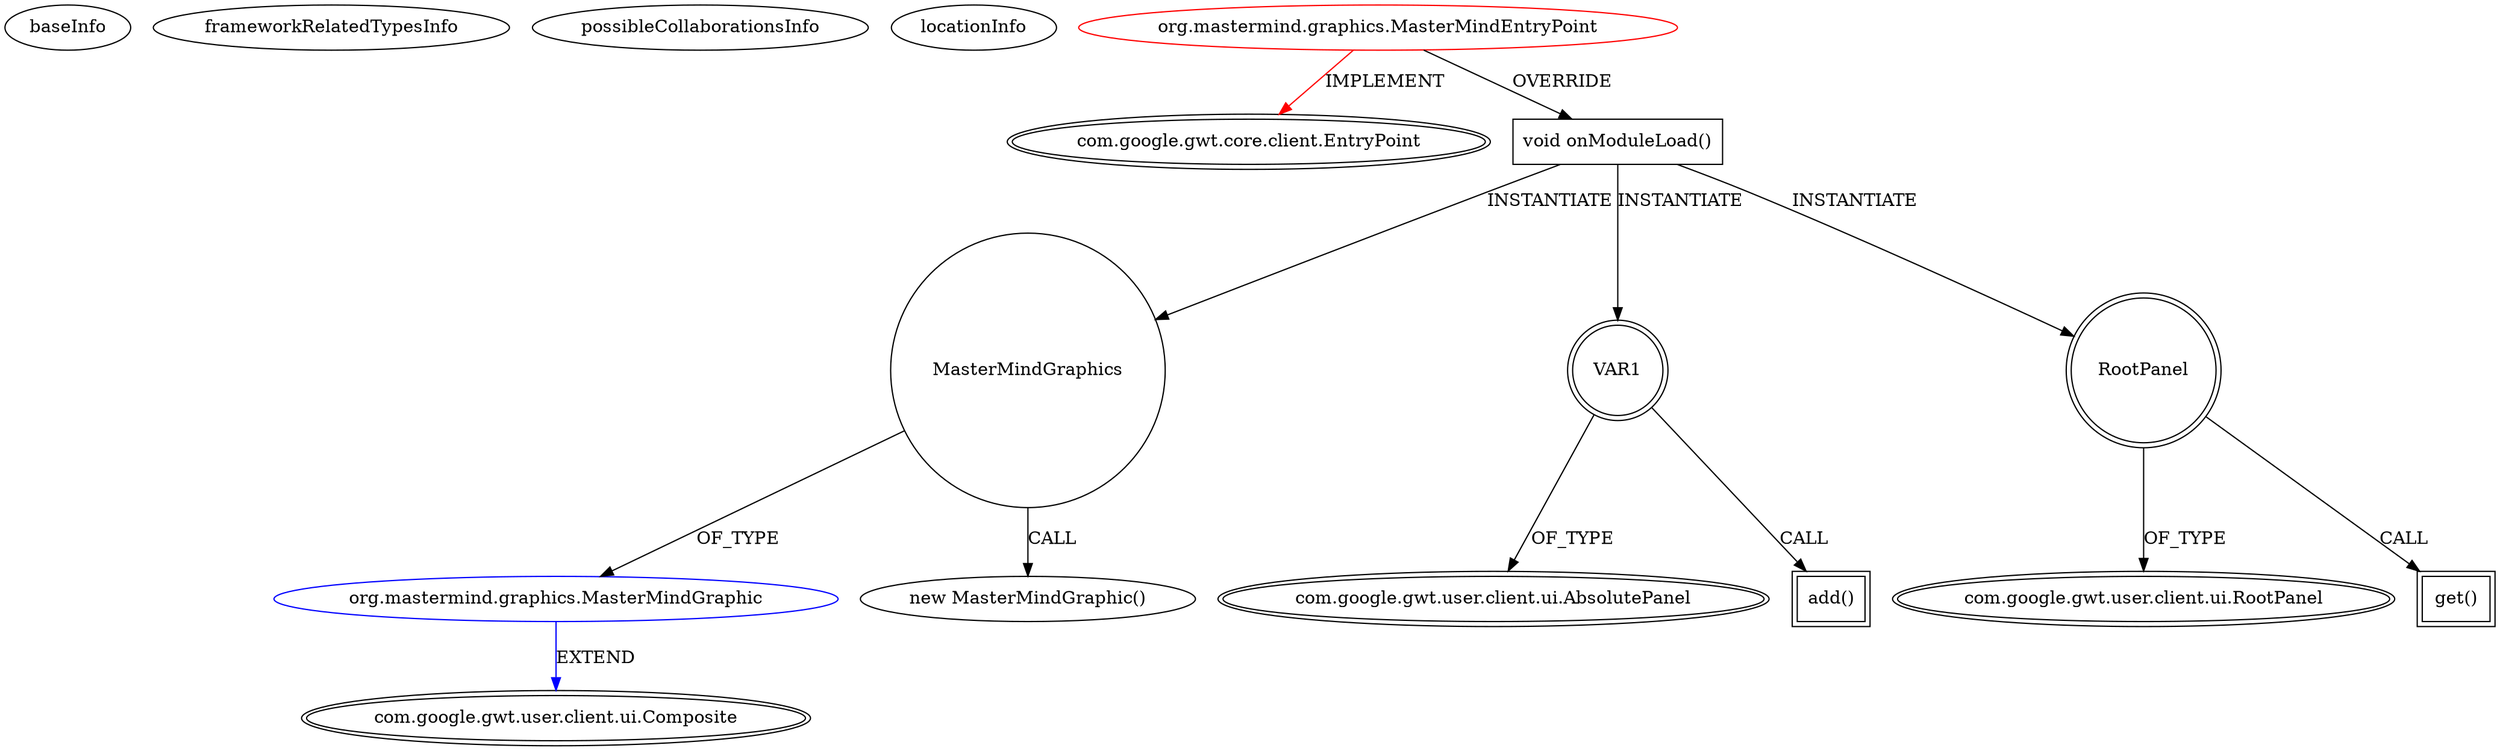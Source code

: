 digraph {
baseInfo[graphId=26,category="extension_graph",isAnonymous=false,possibleRelation=true]
frameworkRelatedTypesInfo[0="com.google.gwt.core.client.EntryPoint"]
possibleCollaborationsInfo[0="26~OVERRIDING_METHOD_DECLARATION-INSTANTIATION-~com.google.gwt.core.client.EntryPoint ~com.google.gwt.user.client.ui.Composite ~false~false"]
locationInfo[projectName="Archerw-mastermind",filePath="/Archerw-mastermind/mastermind-master/nyu-smg-mastermind/src/org/mastermind/graphics/MasterMindEntryPoint.java",contextSignature="MasterMindEntryPoint",graphId="26"]
0[label="org.mastermind.graphics.MasterMindEntryPoint",vertexType="ROOT_CLIENT_CLASS_DECLARATION",isFrameworkType=false,color=red]
1[label="com.google.gwt.core.client.EntryPoint",vertexType="FRAMEWORK_INTERFACE_TYPE",isFrameworkType=true,peripheries=2]
2[label="void onModuleLoad()",vertexType="OVERRIDING_METHOD_DECLARATION",isFrameworkType=false,shape=box]
4[label="MasterMindGraphics",vertexType="VARIABLE_EXPRESION",isFrameworkType=false,shape=circle]
5[label="org.mastermind.graphics.MasterMindGraphic",vertexType="REFERENCE_CLIENT_CLASS_DECLARATION",isFrameworkType=false,color=blue]
6[label="com.google.gwt.user.client.ui.Composite",vertexType="FRAMEWORK_CLASS_TYPE",isFrameworkType=true,peripheries=2]
3[label="new MasterMindGraphic()",vertexType="CONSTRUCTOR_CALL",isFrameworkType=false]
7[label="VAR1",vertexType="VARIABLE_EXPRESION",isFrameworkType=true,peripheries=2,shape=circle]
9[label="com.google.gwt.user.client.ui.AbsolutePanel",vertexType="FRAMEWORK_CLASS_TYPE",isFrameworkType=true,peripheries=2]
8[label="add()",vertexType="INSIDE_CALL",isFrameworkType=true,peripheries=2,shape=box]
10[label="RootPanel",vertexType="VARIABLE_EXPRESION",isFrameworkType=true,peripheries=2,shape=circle]
12[label="com.google.gwt.user.client.ui.RootPanel",vertexType="FRAMEWORK_CLASS_TYPE",isFrameworkType=true,peripheries=2]
11[label="get()",vertexType="INSIDE_CALL",isFrameworkType=true,peripheries=2,shape=box]
0->1[label="IMPLEMENT",color=red]
0->2[label="OVERRIDE"]
2->4[label="INSTANTIATE"]
5->6[label="EXTEND",color=blue]
4->5[label="OF_TYPE"]
4->3[label="CALL"]
2->7[label="INSTANTIATE"]
7->9[label="OF_TYPE"]
7->8[label="CALL"]
2->10[label="INSTANTIATE"]
10->12[label="OF_TYPE"]
10->11[label="CALL"]
}
